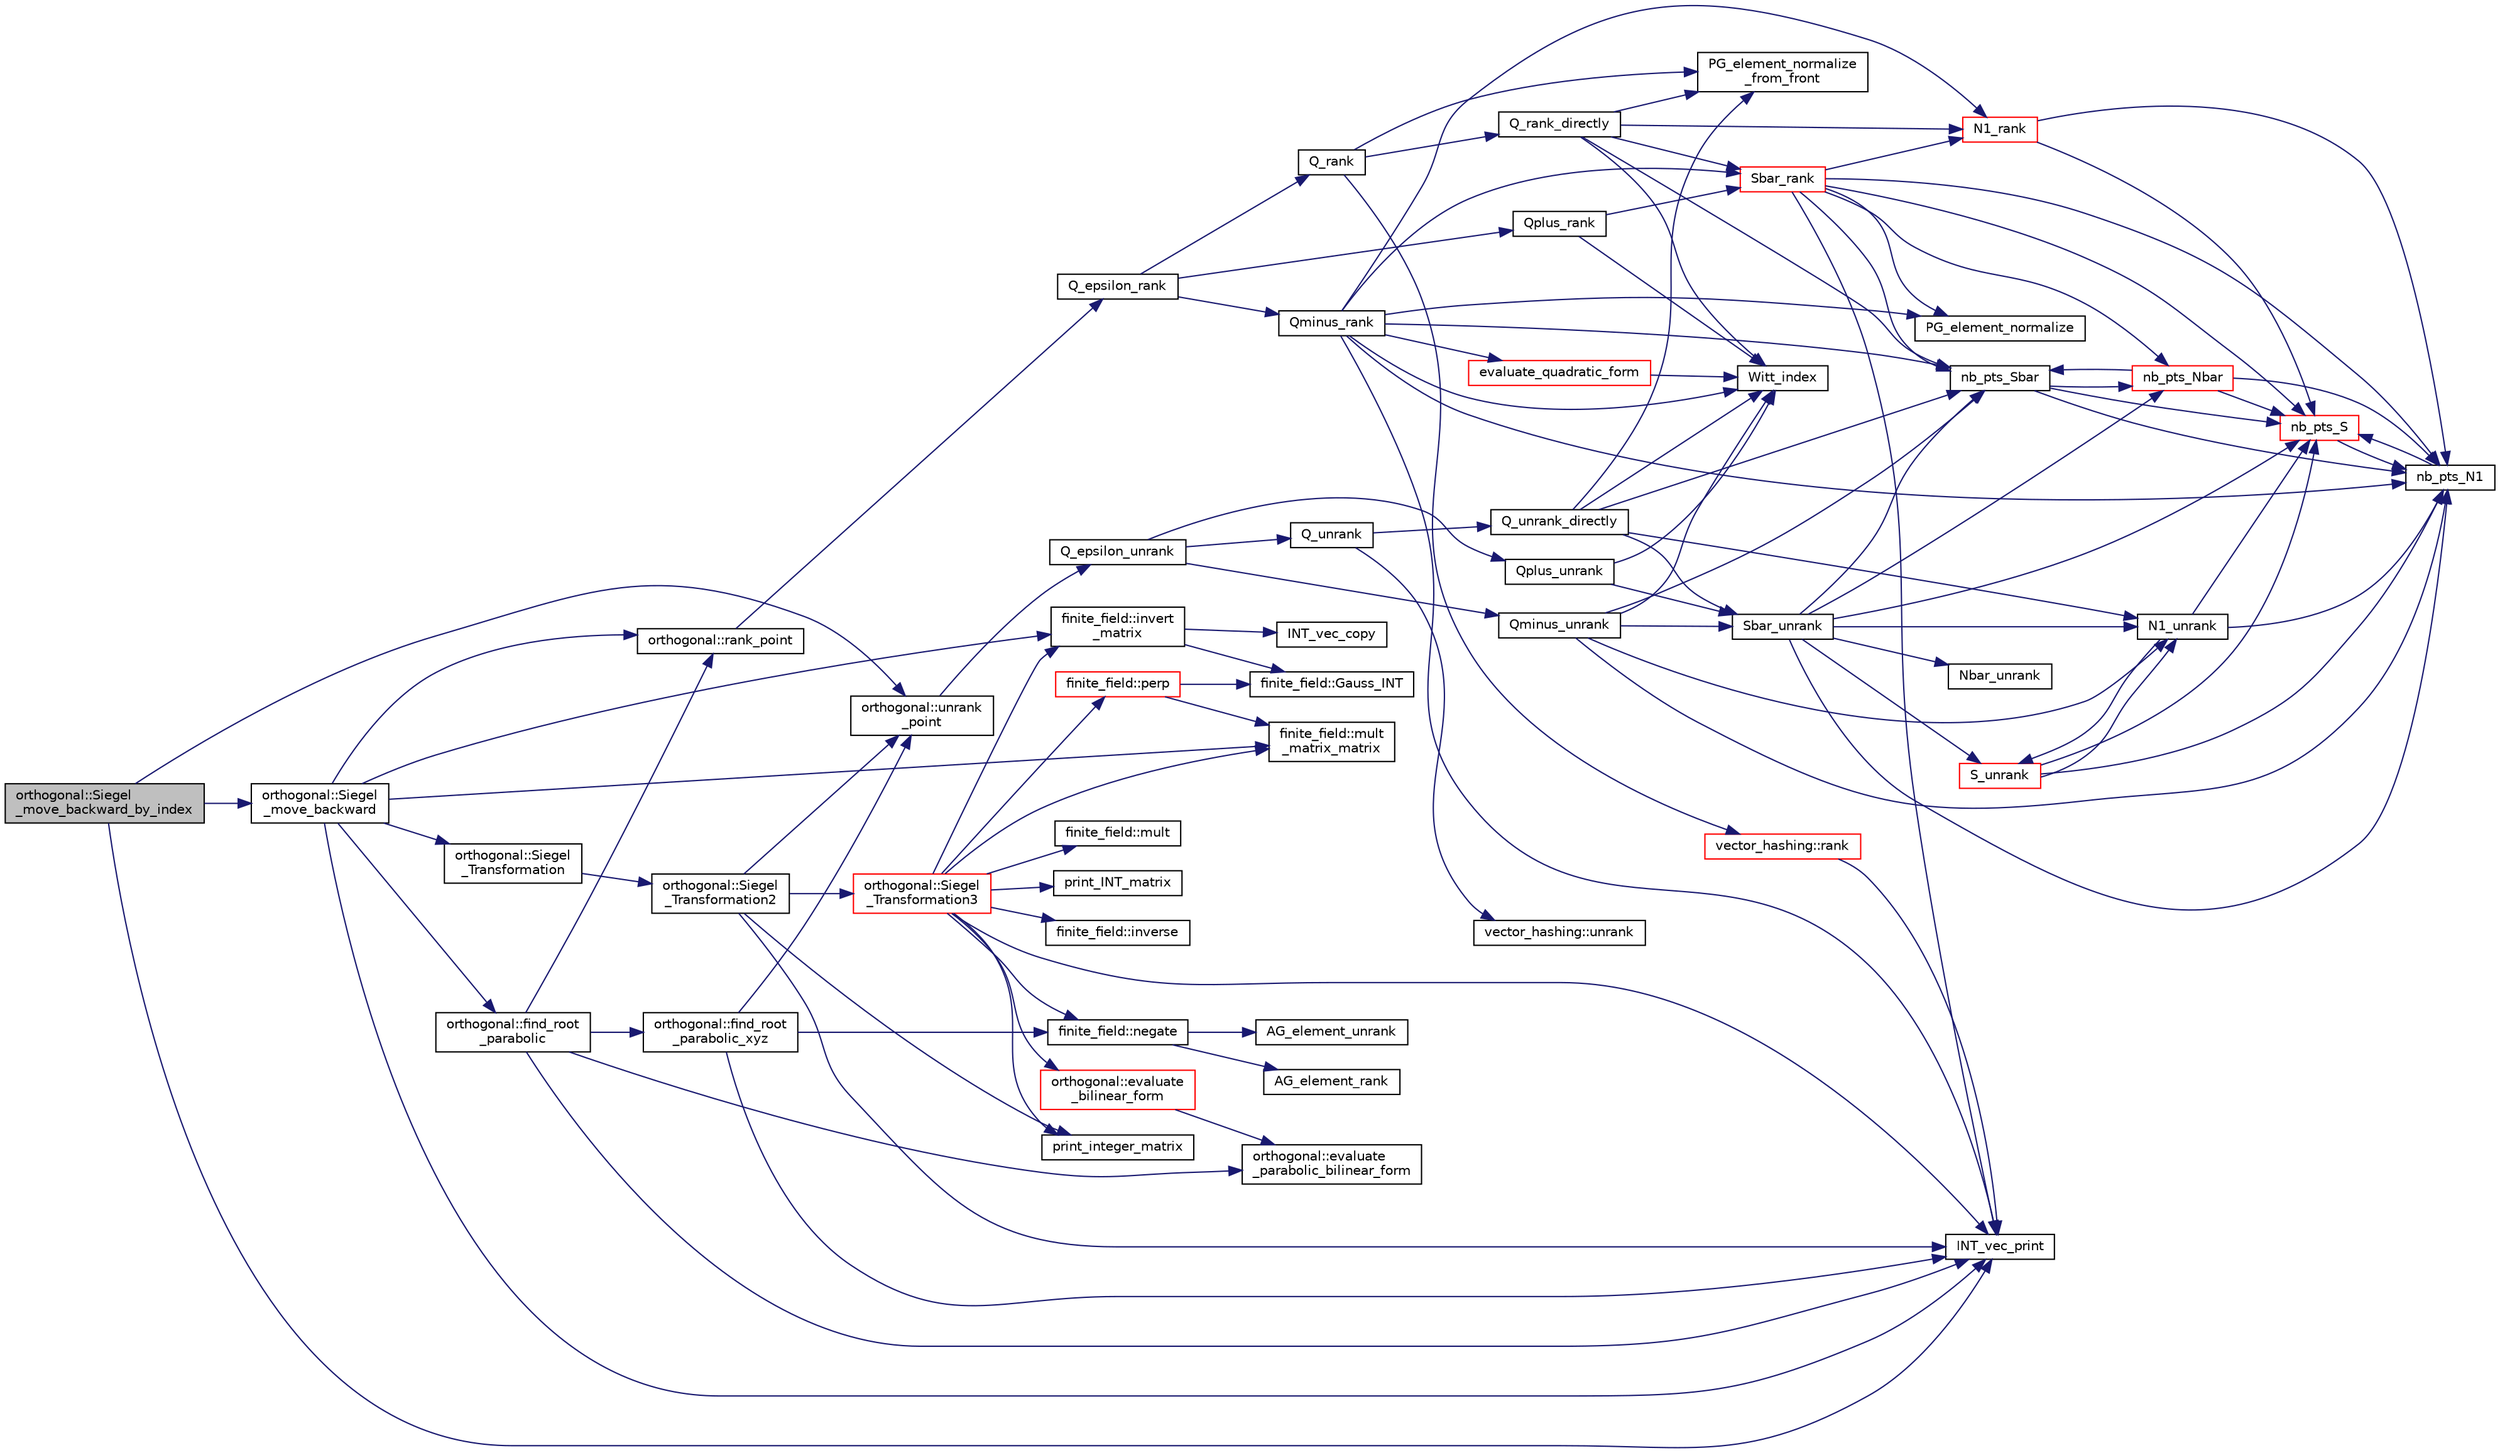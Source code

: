 digraph "orthogonal::Siegel_move_backward_by_index"
{
  edge [fontname="Helvetica",fontsize="10",labelfontname="Helvetica",labelfontsize="10"];
  node [fontname="Helvetica",fontsize="10",shape=record];
  rankdir="LR";
  Node42140 [label="orthogonal::Siegel\l_move_backward_by_index",height=0.2,width=0.4,color="black", fillcolor="grey75", style="filled", fontcolor="black"];
  Node42140 -> Node42141 [color="midnightblue",fontsize="10",style="solid",fontname="Helvetica"];
  Node42141 [label="orthogonal::unrank\l_point",height=0.2,width=0.4,color="black", fillcolor="white", style="filled",URL="$d7/daa/classorthogonal.html#ab655117100f7c66c19817b84ac5ac0a0"];
  Node42141 -> Node42142 [color="midnightblue",fontsize="10",style="solid",fontname="Helvetica"];
  Node42142 [label="Q_epsilon_unrank",height=0.2,width=0.4,color="black", fillcolor="white", style="filled",URL="$d4/d67/geometry_8h.html#af162c4d30d4a6528299e37551c353e7b"];
  Node42142 -> Node42143 [color="midnightblue",fontsize="10",style="solid",fontname="Helvetica"];
  Node42143 [label="Q_unrank",height=0.2,width=0.4,color="black", fillcolor="white", style="filled",URL="$db/da0/lib_2foundations_2geometry_2orthogonal__points_8_c.html#a6d02923d5b54ef796934e753e6f5b65b"];
  Node42143 -> Node42144 [color="midnightblue",fontsize="10",style="solid",fontname="Helvetica"];
  Node42144 [label="vector_hashing::unrank",height=0.2,width=0.4,color="black", fillcolor="white", style="filled",URL="$d8/daa/classvector__hashing.html#abbebd3a96a6d27a34b9b49af99e2ed3d"];
  Node42143 -> Node42145 [color="midnightblue",fontsize="10",style="solid",fontname="Helvetica"];
  Node42145 [label="Q_unrank_directly",height=0.2,width=0.4,color="black", fillcolor="white", style="filled",URL="$db/da0/lib_2foundations_2geometry_2orthogonal__points_8_c.html#a105e7e72249e78fcf0785c69099d90ce"];
  Node42145 -> Node42146 [color="midnightblue",fontsize="10",style="solid",fontname="Helvetica"];
  Node42146 [label="Witt_index",height=0.2,width=0.4,color="black", fillcolor="white", style="filled",URL="$db/da0/lib_2foundations_2geometry_2orthogonal__points_8_c.html#ab3483ecb9859a6758f82b5327da50534"];
  Node42145 -> Node42147 [color="midnightblue",fontsize="10",style="solid",fontname="Helvetica"];
  Node42147 [label="nb_pts_Sbar",height=0.2,width=0.4,color="black", fillcolor="white", style="filled",URL="$db/da0/lib_2foundations_2geometry_2orthogonal__points_8_c.html#a986dda26505c9934c771578b084f67cc"];
  Node42147 -> Node42148 [color="midnightblue",fontsize="10",style="solid",fontname="Helvetica"];
  Node42148 [label="nb_pts_S",height=0.2,width=0.4,color="red", fillcolor="white", style="filled",URL="$db/da0/lib_2foundations_2geometry_2orthogonal__points_8_c.html#a9bc3dec6e722644d182738102c3e04f3"];
  Node42148 -> Node42150 [color="midnightblue",fontsize="10",style="solid",fontname="Helvetica"];
  Node42150 [label="nb_pts_N1",height=0.2,width=0.4,color="black", fillcolor="white", style="filled",URL="$db/da0/lib_2foundations_2geometry_2orthogonal__points_8_c.html#ae0f2e1c76523db67b4ec9629ccc35bc6"];
  Node42150 -> Node42148 [color="midnightblue",fontsize="10",style="solid",fontname="Helvetica"];
  Node42147 -> Node42151 [color="midnightblue",fontsize="10",style="solid",fontname="Helvetica"];
  Node42151 [label="nb_pts_Nbar",height=0.2,width=0.4,color="red", fillcolor="white", style="filled",URL="$db/da0/lib_2foundations_2geometry_2orthogonal__points_8_c.html#a51b4684a176c6841fd3cd6c34c684c2c"];
  Node42151 -> Node42147 [color="midnightblue",fontsize="10",style="solid",fontname="Helvetica"];
  Node42151 -> Node42148 [color="midnightblue",fontsize="10",style="solid",fontname="Helvetica"];
  Node42151 -> Node42150 [color="midnightblue",fontsize="10",style="solid",fontname="Helvetica"];
  Node42147 -> Node42150 [color="midnightblue",fontsize="10",style="solid",fontname="Helvetica"];
  Node42145 -> Node42152 [color="midnightblue",fontsize="10",style="solid",fontname="Helvetica"];
  Node42152 [label="Sbar_unrank",height=0.2,width=0.4,color="black", fillcolor="white", style="filled",URL="$db/da0/lib_2foundations_2geometry_2orthogonal__points_8_c.html#a65d9b9ccfff12dd92f4f4e8360701c98"];
  Node42152 -> Node42147 [color="midnightblue",fontsize="10",style="solid",fontname="Helvetica"];
  Node42152 -> Node42148 [color="midnightblue",fontsize="10",style="solid",fontname="Helvetica"];
  Node42152 -> Node42153 [color="midnightblue",fontsize="10",style="solid",fontname="Helvetica"];
  Node42153 [label="S_unrank",height=0.2,width=0.4,color="red", fillcolor="white", style="filled",URL="$db/da0/lib_2foundations_2geometry_2orthogonal__points_8_c.html#a18964a35af25f1b4a85f4eaeb1543d92"];
  Node42153 -> Node42148 [color="midnightblue",fontsize="10",style="solid",fontname="Helvetica"];
  Node42153 -> Node42150 [color="midnightblue",fontsize="10",style="solid",fontname="Helvetica"];
  Node42153 -> Node42155 [color="midnightblue",fontsize="10",style="solid",fontname="Helvetica"];
  Node42155 [label="N1_unrank",height=0.2,width=0.4,color="black", fillcolor="white", style="filled",URL="$db/da0/lib_2foundations_2geometry_2orthogonal__points_8_c.html#aa9427e27f7f207c1baff3a34cc5d78cf"];
  Node42155 -> Node42148 [color="midnightblue",fontsize="10",style="solid",fontname="Helvetica"];
  Node42155 -> Node42150 [color="midnightblue",fontsize="10",style="solid",fontname="Helvetica"];
  Node42155 -> Node42153 [color="midnightblue",fontsize="10",style="solid",fontname="Helvetica"];
  Node42152 -> Node42151 [color="midnightblue",fontsize="10",style="solid",fontname="Helvetica"];
  Node42152 -> Node42150 [color="midnightblue",fontsize="10",style="solid",fontname="Helvetica"];
  Node42152 -> Node42159 [color="midnightblue",fontsize="10",style="solid",fontname="Helvetica"];
  Node42159 [label="Nbar_unrank",height=0.2,width=0.4,color="black", fillcolor="white", style="filled",URL="$db/da0/lib_2foundations_2geometry_2orthogonal__points_8_c.html#ad641d8fb061c898a2c18266e263fb278"];
  Node42152 -> Node42155 [color="midnightblue",fontsize="10",style="solid",fontname="Helvetica"];
  Node42145 -> Node42160 [color="midnightblue",fontsize="10",style="solid",fontname="Helvetica"];
  Node42160 [label="PG_element_normalize\l_from_front",height=0.2,width=0.4,color="black", fillcolor="white", style="filled",URL="$d4/d67/geometry_8h.html#af675caf5f9975573455c8d93cb56bf95"];
  Node42145 -> Node42155 [color="midnightblue",fontsize="10",style="solid",fontname="Helvetica"];
  Node42142 -> Node42161 [color="midnightblue",fontsize="10",style="solid",fontname="Helvetica"];
  Node42161 [label="Qplus_unrank",height=0.2,width=0.4,color="black", fillcolor="white", style="filled",URL="$db/da0/lib_2foundations_2geometry_2orthogonal__points_8_c.html#ad50512edd586919700e033744b4a03c8"];
  Node42161 -> Node42146 [color="midnightblue",fontsize="10",style="solid",fontname="Helvetica"];
  Node42161 -> Node42152 [color="midnightblue",fontsize="10",style="solid",fontname="Helvetica"];
  Node42142 -> Node42162 [color="midnightblue",fontsize="10",style="solid",fontname="Helvetica"];
  Node42162 [label="Qminus_unrank",height=0.2,width=0.4,color="black", fillcolor="white", style="filled",URL="$db/da0/lib_2foundations_2geometry_2orthogonal__points_8_c.html#ac2dd18f435ab479095b836a483c12c7d"];
  Node42162 -> Node42146 [color="midnightblue",fontsize="10",style="solid",fontname="Helvetica"];
  Node42162 -> Node42147 [color="midnightblue",fontsize="10",style="solid",fontname="Helvetica"];
  Node42162 -> Node42152 [color="midnightblue",fontsize="10",style="solid",fontname="Helvetica"];
  Node42162 -> Node42150 [color="midnightblue",fontsize="10",style="solid",fontname="Helvetica"];
  Node42162 -> Node42155 [color="midnightblue",fontsize="10",style="solid",fontname="Helvetica"];
  Node42140 -> Node42163 [color="midnightblue",fontsize="10",style="solid",fontname="Helvetica"];
  Node42163 [label="INT_vec_print",height=0.2,width=0.4,color="black", fillcolor="white", style="filled",URL="$df/dbf/sajeeb_8_c.html#a79a5901af0b47dd0d694109543c027fe"];
  Node42140 -> Node42164 [color="midnightblue",fontsize="10",style="solid",fontname="Helvetica"];
  Node42164 [label="orthogonal::Siegel\l_move_backward",height=0.2,width=0.4,color="black", fillcolor="white", style="filled",URL="$d7/daa/classorthogonal.html#a365beaf002d1ffc9a600e73f1983e800"];
  Node42164 -> Node42163 [color="midnightblue",fontsize="10",style="solid",fontname="Helvetica"];
  Node42164 -> Node42165 [color="midnightblue",fontsize="10",style="solid",fontname="Helvetica"];
  Node42165 [label="orthogonal::rank_point",height=0.2,width=0.4,color="black", fillcolor="white", style="filled",URL="$d7/daa/classorthogonal.html#adb4f1528590a804b3c011a68c9ebf655"];
  Node42165 -> Node42166 [color="midnightblue",fontsize="10",style="solid",fontname="Helvetica"];
  Node42166 [label="Q_epsilon_rank",height=0.2,width=0.4,color="black", fillcolor="white", style="filled",URL="$d4/d67/geometry_8h.html#a0949e1151174e2988aa697cb31942e97"];
  Node42166 -> Node42167 [color="midnightblue",fontsize="10",style="solid",fontname="Helvetica"];
  Node42167 [label="Q_rank",height=0.2,width=0.4,color="black", fillcolor="white", style="filled",URL="$db/da0/lib_2foundations_2geometry_2orthogonal__points_8_c.html#ad2671f4db3224df1e22494b9d946375e"];
  Node42167 -> Node42160 [color="midnightblue",fontsize="10",style="solid",fontname="Helvetica"];
  Node42167 -> Node42168 [color="midnightblue",fontsize="10",style="solid",fontname="Helvetica"];
  Node42168 [label="vector_hashing::rank",height=0.2,width=0.4,color="red", fillcolor="white", style="filled",URL="$d8/daa/classvector__hashing.html#a4879796cc2ade5fcef891747909ec710"];
  Node42168 -> Node42163 [color="midnightblue",fontsize="10",style="solid",fontname="Helvetica"];
  Node42167 -> Node42174 [color="midnightblue",fontsize="10",style="solid",fontname="Helvetica"];
  Node42174 [label="Q_rank_directly",height=0.2,width=0.4,color="black", fillcolor="white", style="filled",URL="$db/da0/lib_2foundations_2geometry_2orthogonal__points_8_c.html#a5f856abfc1a984dc77a7e21a239ab88e"];
  Node42174 -> Node42146 [color="midnightblue",fontsize="10",style="solid",fontname="Helvetica"];
  Node42174 -> Node42147 [color="midnightblue",fontsize="10",style="solid",fontname="Helvetica"];
  Node42174 -> Node42175 [color="midnightblue",fontsize="10",style="solid",fontname="Helvetica"];
  Node42175 [label="Sbar_rank",height=0.2,width=0.4,color="red", fillcolor="white", style="filled",URL="$db/da0/lib_2foundations_2geometry_2orthogonal__points_8_c.html#a9f987613e1f3dd623ce4032443a5a4a3"];
  Node42175 -> Node42176 [color="midnightblue",fontsize="10",style="solid",fontname="Helvetica"];
  Node42176 [label="PG_element_normalize",height=0.2,width=0.4,color="black", fillcolor="white", style="filled",URL="$d4/d67/geometry_8h.html#a5a4c3c1158bad6bab0d786c616bd0996"];
  Node42175 -> Node42163 [color="midnightblue",fontsize="10",style="solid",fontname="Helvetica"];
  Node42175 -> Node42147 [color="midnightblue",fontsize="10",style="solid",fontname="Helvetica"];
  Node42175 -> Node42148 [color="midnightblue",fontsize="10",style="solid",fontname="Helvetica"];
  Node42175 -> Node42151 [color="midnightblue",fontsize="10",style="solid",fontname="Helvetica"];
  Node42175 -> Node42150 [color="midnightblue",fontsize="10",style="solid",fontname="Helvetica"];
  Node42175 -> Node42180 [color="midnightblue",fontsize="10",style="solid",fontname="Helvetica"];
  Node42180 [label="N1_rank",height=0.2,width=0.4,color="red", fillcolor="white", style="filled",URL="$db/da0/lib_2foundations_2geometry_2orthogonal__points_8_c.html#aeb5e4527dd73fce52439f30400b9946a"];
  Node42180 -> Node42148 [color="midnightblue",fontsize="10",style="solid",fontname="Helvetica"];
  Node42180 -> Node42150 [color="midnightblue",fontsize="10",style="solid",fontname="Helvetica"];
  Node42174 -> Node42160 [color="midnightblue",fontsize="10",style="solid",fontname="Helvetica"];
  Node42174 -> Node42180 [color="midnightblue",fontsize="10",style="solid",fontname="Helvetica"];
  Node42166 -> Node42182 [color="midnightblue",fontsize="10",style="solid",fontname="Helvetica"];
  Node42182 [label="Qplus_rank",height=0.2,width=0.4,color="black", fillcolor="white", style="filled",URL="$db/da0/lib_2foundations_2geometry_2orthogonal__points_8_c.html#aaa1be357d007a845ce2866169d63afb7"];
  Node42182 -> Node42146 [color="midnightblue",fontsize="10",style="solid",fontname="Helvetica"];
  Node42182 -> Node42175 [color="midnightblue",fontsize="10",style="solid",fontname="Helvetica"];
  Node42166 -> Node42183 [color="midnightblue",fontsize="10",style="solid",fontname="Helvetica"];
  Node42183 [label="Qminus_rank",height=0.2,width=0.4,color="black", fillcolor="white", style="filled",URL="$db/da0/lib_2foundations_2geometry_2orthogonal__points_8_c.html#aec3e3dad3c2c12fa081edab0af2cb91a"];
  Node42183 -> Node42146 [color="midnightblue",fontsize="10",style="solid",fontname="Helvetica"];
  Node42183 -> Node42184 [color="midnightblue",fontsize="10",style="solid",fontname="Helvetica"];
  Node42184 [label="evaluate_quadratic_form",height=0.2,width=0.4,color="red", fillcolor="white", style="filled",URL="$db/da0/lib_2foundations_2geometry_2orthogonal__points_8_c.html#a4faa3ca9079fe60d4ad421506491ed6a"];
  Node42184 -> Node42146 [color="midnightblue",fontsize="10",style="solid",fontname="Helvetica"];
  Node42183 -> Node42163 [color="midnightblue",fontsize="10",style="solid",fontname="Helvetica"];
  Node42183 -> Node42176 [color="midnightblue",fontsize="10",style="solid",fontname="Helvetica"];
  Node42183 -> Node42175 [color="midnightblue",fontsize="10",style="solid",fontname="Helvetica"];
  Node42183 -> Node42147 [color="midnightblue",fontsize="10",style="solid",fontname="Helvetica"];
  Node42183 -> Node42150 [color="midnightblue",fontsize="10",style="solid",fontname="Helvetica"];
  Node42183 -> Node42180 [color="midnightblue",fontsize="10",style="solid",fontname="Helvetica"];
  Node42164 -> Node42185 [color="midnightblue",fontsize="10",style="solid",fontname="Helvetica"];
  Node42185 [label="orthogonal::find_root\l_parabolic",height=0.2,width=0.4,color="black", fillcolor="white", style="filled",URL="$d7/daa/classorthogonal.html#a2e4453bb31692707f8a9e8b660b2e136"];
  Node42185 -> Node42186 [color="midnightblue",fontsize="10",style="solid",fontname="Helvetica"];
  Node42186 [label="orthogonal::find_root\l_parabolic_xyz",height=0.2,width=0.4,color="black", fillcolor="white", style="filled",URL="$d7/daa/classorthogonal.html#a17dba83065c664a7d174c4693e87493b"];
  Node42186 -> Node42141 [color="midnightblue",fontsize="10",style="solid",fontname="Helvetica"];
  Node42186 -> Node42163 [color="midnightblue",fontsize="10",style="solid",fontname="Helvetica"];
  Node42186 -> Node42187 [color="midnightblue",fontsize="10",style="solid",fontname="Helvetica"];
  Node42187 [label="finite_field::negate",height=0.2,width=0.4,color="black", fillcolor="white", style="filled",URL="$df/d5a/classfinite__field.html#aa9d798298f25d4a9262b5bc5f1733e31"];
  Node42187 -> Node42188 [color="midnightblue",fontsize="10",style="solid",fontname="Helvetica"];
  Node42188 [label="AG_element_unrank",height=0.2,width=0.4,color="black", fillcolor="white", style="filled",URL="$d4/d67/geometry_8h.html#a4a33b86c87b2879b97cfa1327abe2885"];
  Node42187 -> Node42189 [color="midnightblue",fontsize="10",style="solid",fontname="Helvetica"];
  Node42189 [label="AG_element_rank",height=0.2,width=0.4,color="black", fillcolor="white", style="filled",URL="$d4/d67/geometry_8h.html#ab2ac908d07dd8038fd996e26bdc75c17"];
  Node42185 -> Node42163 [color="midnightblue",fontsize="10",style="solid",fontname="Helvetica"];
  Node42185 -> Node42190 [color="midnightblue",fontsize="10",style="solid",fontname="Helvetica"];
  Node42190 [label="orthogonal::evaluate\l_parabolic_bilinear_form",height=0.2,width=0.4,color="black", fillcolor="white", style="filled",URL="$d7/daa/classorthogonal.html#a8ee79da4c853cd384a0028cbebbbe0ee"];
  Node42185 -> Node42165 [color="midnightblue",fontsize="10",style="solid",fontname="Helvetica"];
  Node42164 -> Node42191 [color="midnightblue",fontsize="10",style="solid",fontname="Helvetica"];
  Node42191 [label="orthogonal::Siegel\l_Transformation",height=0.2,width=0.4,color="black", fillcolor="white", style="filled",URL="$d7/daa/classorthogonal.html#a27258e68c99323ac8de66fedbe565a3d"];
  Node42191 -> Node42192 [color="midnightblue",fontsize="10",style="solid",fontname="Helvetica"];
  Node42192 [label="orthogonal::Siegel\l_Transformation2",height=0.2,width=0.4,color="black", fillcolor="white", style="filled",URL="$d7/daa/classorthogonal.html#aaf1945ebd71495f1b362e5091d4b30ec"];
  Node42192 -> Node42141 [color="midnightblue",fontsize="10",style="solid",fontname="Helvetica"];
  Node42192 -> Node42163 [color="midnightblue",fontsize="10",style="solid",fontname="Helvetica"];
  Node42192 -> Node42193 [color="midnightblue",fontsize="10",style="solid",fontname="Helvetica"];
  Node42193 [label="orthogonal::Siegel\l_Transformation3",height=0.2,width=0.4,color="red", fillcolor="white", style="filled",URL="$d7/daa/classorthogonal.html#ac9129abf3f825e8c7d5591d1ba116ac7"];
  Node42193 -> Node42194 [color="midnightblue",fontsize="10",style="solid",fontname="Helvetica"];
  Node42194 [label="print_INT_matrix",height=0.2,width=0.4,color="black", fillcolor="white", style="filled",URL="$d2/d7c/combinatorics_8_c.html#ad4cc855d33d97d2b05e36514ffe2ef03"];
  Node42193 -> Node42163 [color="midnightblue",fontsize="10",style="solid",fontname="Helvetica"];
  Node42193 -> Node42195 [color="midnightblue",fontsize="10",style="solid",fontname="Helvetica"];
  Node42195 [label="orthogonal::evaluate\l_bilinear_form",height=0.2,width=0.4,color="red", fillcolor="white", style="filled",URL="$d7/daa/classorthogonal.html#a1cb22ce04ab60e22852f610ec3fe5c98"];
  Node42195 -> Node42190 [color="midnightblue",fontsize="10",style="solid",fontname="Helvetica"];
  Node42193 -> Node42198 [color="midnightblue",fontsize="10",style="solid",fontname="Helvetica"];
  Node42198 [label="finite_field::inverse",height=0.2,width=0.4,color="black", fillcolor="white", style="filled",URL="$df/d5a/classfinite__field.html#a69f2a12c01e70b7ce2d115c5221c9cdd"];
  Node42193 -> Node42199 [color="midnightblue",fontsize="10",style="solid",fontname="Helvetica"];
  Node42199 [label="finite_field::mult",height=0.2,width=0.4,color="black", fillcolor="white", style="filled",URL="$df/d5a/classfinite__field.html#a24fb5917aa6d4d656fd855b7f44a13b0"];
  Node42193 -> Node42200 [color="midnightblue",fontsize="10",style="solid",fontname="Helvetica"];
  Node42200 [label="print_integer_matrix",height=0.2,width=0.4,color="black", fillcolor="white", style="filled",URL="$d5/db4/io__and__os_8h.html#ab4d187a9b89a64102b971201b789b653"];
  Node42193 -> Node42201 [color="midnightblue",fontsize="10",style="solid",fontname="Helvetica"];
  Node42201 [label="finite_field::perp",height=0.2,width=0.4,color="red", fillcolor="white", style="filled",URL="$df/d5a/classfinite__field.html#a7f4cbb62d037e07893f3c868eea3b818"];
  Node42201 -> Node42202 [color="midnightblue",fontsize="10",style="solid",fontname="Helvetica"];
  Node42202 [label="finite_field::mult\l_matrix_matrix",height=0.2,width=0.4,color="black", fillcolor="white", style="filled",URL="$df/d5a/classfinite__field.html#a5e28706b815838d0ec34de1fa74bc3c4"];
  Node42201 -> Node42203 [color="midnightblue",fontsize="10",style="solid",fontname="Helvetica"];
  Node42203 [label="finite_field::Gauss_INT",height=0.2,width=0.4,color="black", fillcolor="white", style="filled",URL="$df/d5a/classfinite__field.html#adb676d2e80341b53751326e3a58beb11"];
  Node42193 -> Node42205 [color="midnightblue",fontsize="10",style="solid",fontname="Helvetica"];
  Node42205 [label="finite_field::invert\l_matrix",height=0.2,width=0.4,color="black", fillcolor="white", style="filled",URL="$df/d5a/classfinite__field.html#adab449ef01b1feafe000c8fff7ae013f"];
  Node42205 -> Node42206 [color="midnightblue",fontsize="10",style="solid",fontname="Helvetica"];
  Node42206 [label="INT_vec_copy",height=0.2,width=0.4,color="black", fillcolor="white", style="filled",URL="$df/dbf/sajeeb_8_c.html#ac2d875e27e009af6ec04d17254d11075"];
  Node42205 -> Node42203 [color="midnightblue",fontsize="10",style="solid",fontname="Helvetica"];
  Node42193 -> Node42202 [color="midnightblue",fontsize="10",style="solid",fontname="Helvetica"];
  Node42193 -> Node42187 [color="midnightblue",fontsize="10",style="solid",fontname="Helvetica"];
  Node42192 -> Node42200 [color="midnightblue",fontsize="10",style="solid",fontname="Helvetica"];
  Node42164 -> Node42205 [color="midnightblue",fontsize="10",style="solid",fontname="Helvetica"];
  Node42164 -> Node42202 [color="midnightblue",fontsize="10",style="solid",fontname="Helvetica"];
}
